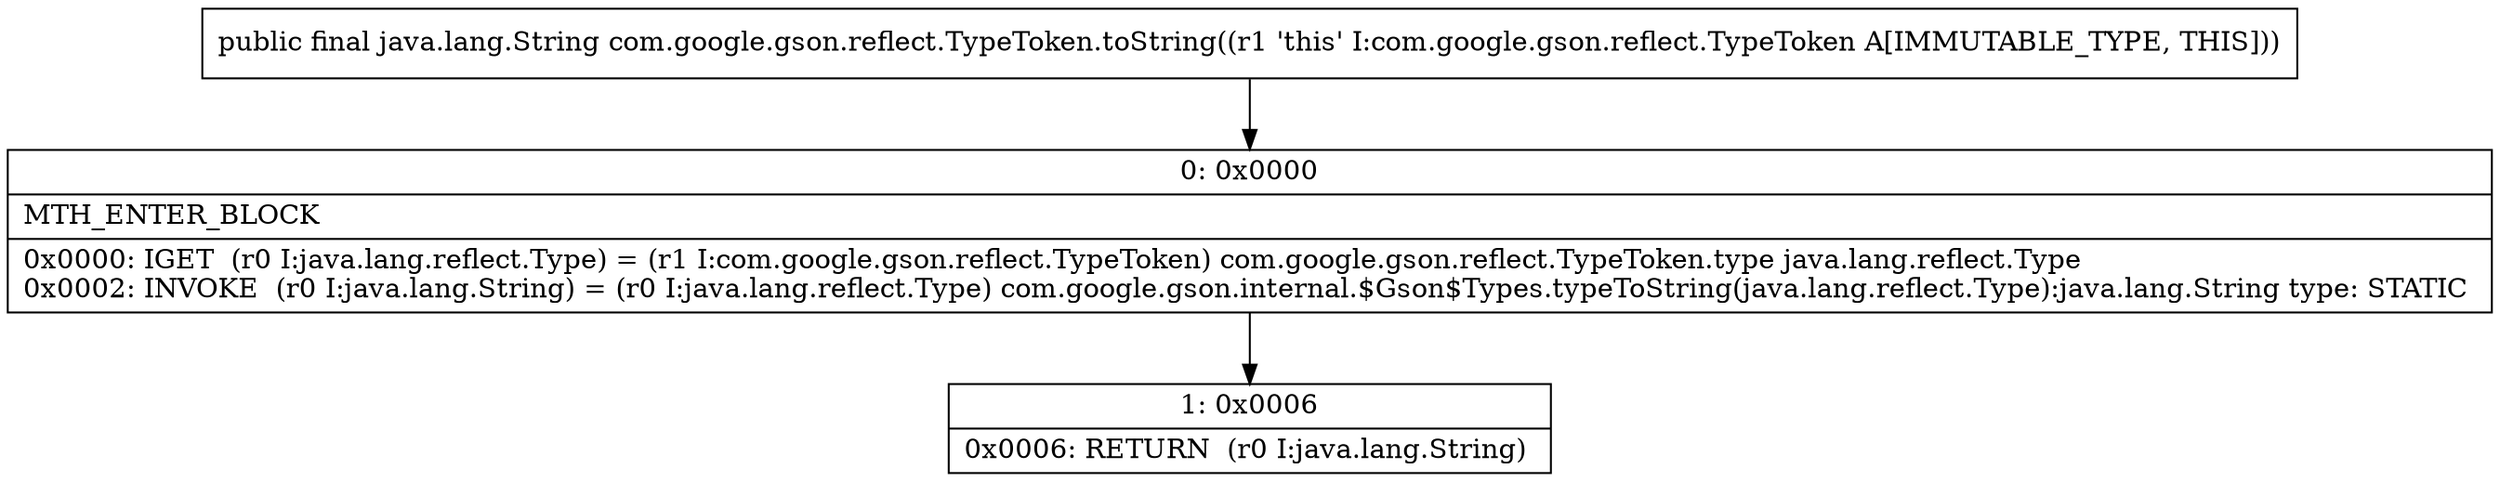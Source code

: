 digraph "CFG forcom.google.gson.reflect.TypeToken.toString()Ljava\/lang\/String;" {
Node_0 [shape=record,label="{0\:\ 0x0000|MTH_ENTER_BLOCK\l|0x0000: IGET  (r0 I:java.lang.reflect.Type) = (r1 I:com.google.gson.reflect.TypeToken) com.google.gson.reflect.TypeToken.type java.lang.reflect.Type \l0x0002: INVOKE  (r0 I:java.lang.String) = (r0 I:java.lang.reflect.Type) com.google.gson.internal.$Gson$Types.typeToString(java.lang.reflect.Type):java.lang.String type: STATIC \l}"];
Node_1 [shape=record,label="{1\:\ 0x0006|0x0006: RETURN  (r0 I:java.lang.String) \l}"];
MethodNode[shape=record,label="{public final java.lang.String com.google.gson.reflect.TypeToken.toString((r1 'this' I:com.google.gson.reflect.TypeToken A[IMMUTABLE_TYPE, THIS])) }"];
MethodNode -> Node_0;
Node_0 -> Node_1;
}


